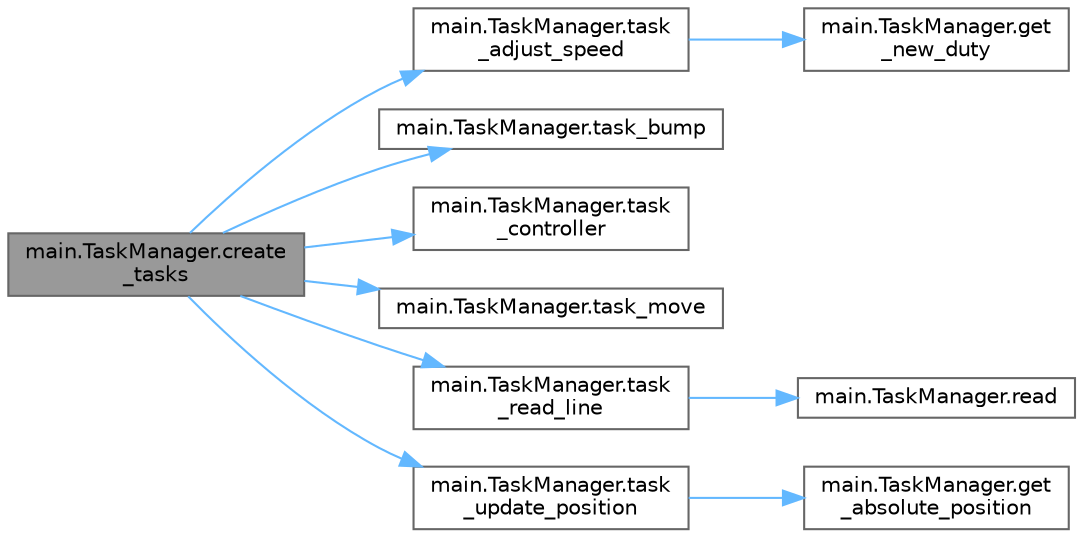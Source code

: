 digraph "main.TaskManager.create_tasks"
{
 // LATEX_PDF_SIZE
  bgcolor="transparent";
  edge [fontname=Helvetica,fontsize=10,labelfontname=Helvetica,labelfontsize=10];
  node [fontname=Helvetica,fontsize=10,shape=box,height=0.2,width=0.4];
  rankdir="LR";
  Node1 [id="Node000001",label="main.TaskManager.create\l_tasks",height=0.2,width=0.4,color="gray40", fillcolor="grey60", style="filled", fontcolor="black",tooltip=" "];
  Node1 -> Node2 [id="edge1_Node000001_Node000002",color="steelblue1",style="solid",tooltip=" "];
  Node2 [id="Node000002",label="main.TaskManager.task\l_adjust_speed",height=0.2,width=0.4,color="grey40", fillcolor="white", style="filled",URL="$classmain_1_1_task_manager.html#a083b5ca3095fbe0a0b2ab680fd877c3e",tooltip=" "];
  Node2 -> Node3 [id="edge2_Node000002_Node000003",color="steelblue1",style="solid",tooltip=" "];
  Node3 [id="Node000003",label="main.TaskManager.get\l_new_duty",height=0.2,width=0.4,color="grey40", fillcolor="white", style="filled",URL="$classmain_1_1_task_manager.html#aab8b710ef8ae4e1e6db7b2fe9bd54e83",tooltip=" "];
  Node1 -> Node4 [id="edge3_Node000001_Node000004",color="steelblue1",style="solid",tooltip=" "];
  Node4 [id="Node000004",label="main.TaskManager.task_bump",height=0.2,width=0.4,color="grey40", fillcolor="white", style="filled",URL="$classmain_1_1_task_manager.html#a5741b2830b64a9f29d85bbaf4ffd1aeb",tooltip=" "];
  Node1 -> Node5 [id="edge4_Node000001_Node000005",color="steelblue1",style="solid",tooltip=" "];
  Node5 [id="Node000005",label="main.TaskManager.task\l_controller",height=0.2,width=0.4,color="grey40", fillcolor="white", style="filled",URL="$classmain_1_1_task_manager.html#a31d49ac3855b365aa9a597a13910fb97",tooltip=" "];
  Node1 -> Node6 [id="edge5_Node000001_Node000006",color="steelblue1",style="solid",tooltip=" "];
  Node6 [id="Node000006",label="main.TaskManager.task_move",height=0.2,width=0.4,color="grey40", fillcolor="white", style="filled",URL="$classmain_1_1_task_manager.html#a01797801f71ebf38369707c1da03fb33",tooltip=" "];
  Node1 -> Node7 [id="edge6_Node000001_Node000007",color="steelblue1",style="solid",tooltip=" "];
  Node7 [id="Node000007",label="main.TaskManager.task\l_read_line",height=0.2,width=0.4,color="grey40", fillcolor="white", style="filled",URL="$classmain_1_1_task_manager.html#acf0ae6b5f1aac235fe55b0f1da4db512",tooltip=" "];
  Node7 -> Node8 [id="edge7_Node000007_Node000008",color="steelblue1",style="solid",tooltip=" "];
  Node8 [id="Node000008",label="main.TaskManager.read",height=0.2,width=0.4,color="grey40", fillcolor="white", style="filled",URL="$classmain_1_1_task_manager.html#ae6c96e00fc369dcc8c3b49a6f469629d",tooltip=" "];
  Node1 -> Node9 [id="edge8_Node000001_Node000009",color="steelblue1",style="solid",tooltip=" "];
  Node9 [id="Node000009",label="main.TaskManager.task\l_update_position",height=0.2,width=0.4,color="grey40", fillcolor="white", style="filled",URL="$classmain_1_1_task_manager.html#a0d18df6dd1aebf39a42a08dfe2b29cdf",tooltip=" "];
  Node9 -> Node10 [id="edge9_Node000009_Node000010",color="steelblue1",style="solid",tooltip=" "];
  Node10 [id="Node000010",label="main.TaskManager.get\l_absolute_position",height=0.2,width=0.4,color="grey40", fillcolor="white", style="filled",URL="$classmain_1_1_task_manager.html#a567b6bacd6441b895637a0e429f72d00",tooltip=" "];
}
